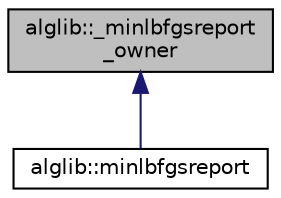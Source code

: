 digraph "alglib::_minlbfgsreport_owner"
{
  edge [fontname="Helvetica",fontsize="10",labelfontname="Helvetica",labelfontsize="10"];
  node [fontname="Helvetica",fontsize="10",shape=record];
  Node0 [label="alglib::_minlbfgsreport\l_owner",height=0.2,width=0.4,color="black", fillcolor="grey75", style="filled", fontcolor="black"];
  Node0 -> Node1 [dir="back",color="midnightblue",fontsize="10",style="solid",fontname="Helvetica"];
  Node1 [label="alglib::minlbfgsreport",height=0.2,width=0.4,color="black", fillcolor="white", style="filled",URL="$classalglib_1_1minlbfgsreport.html"];
}
